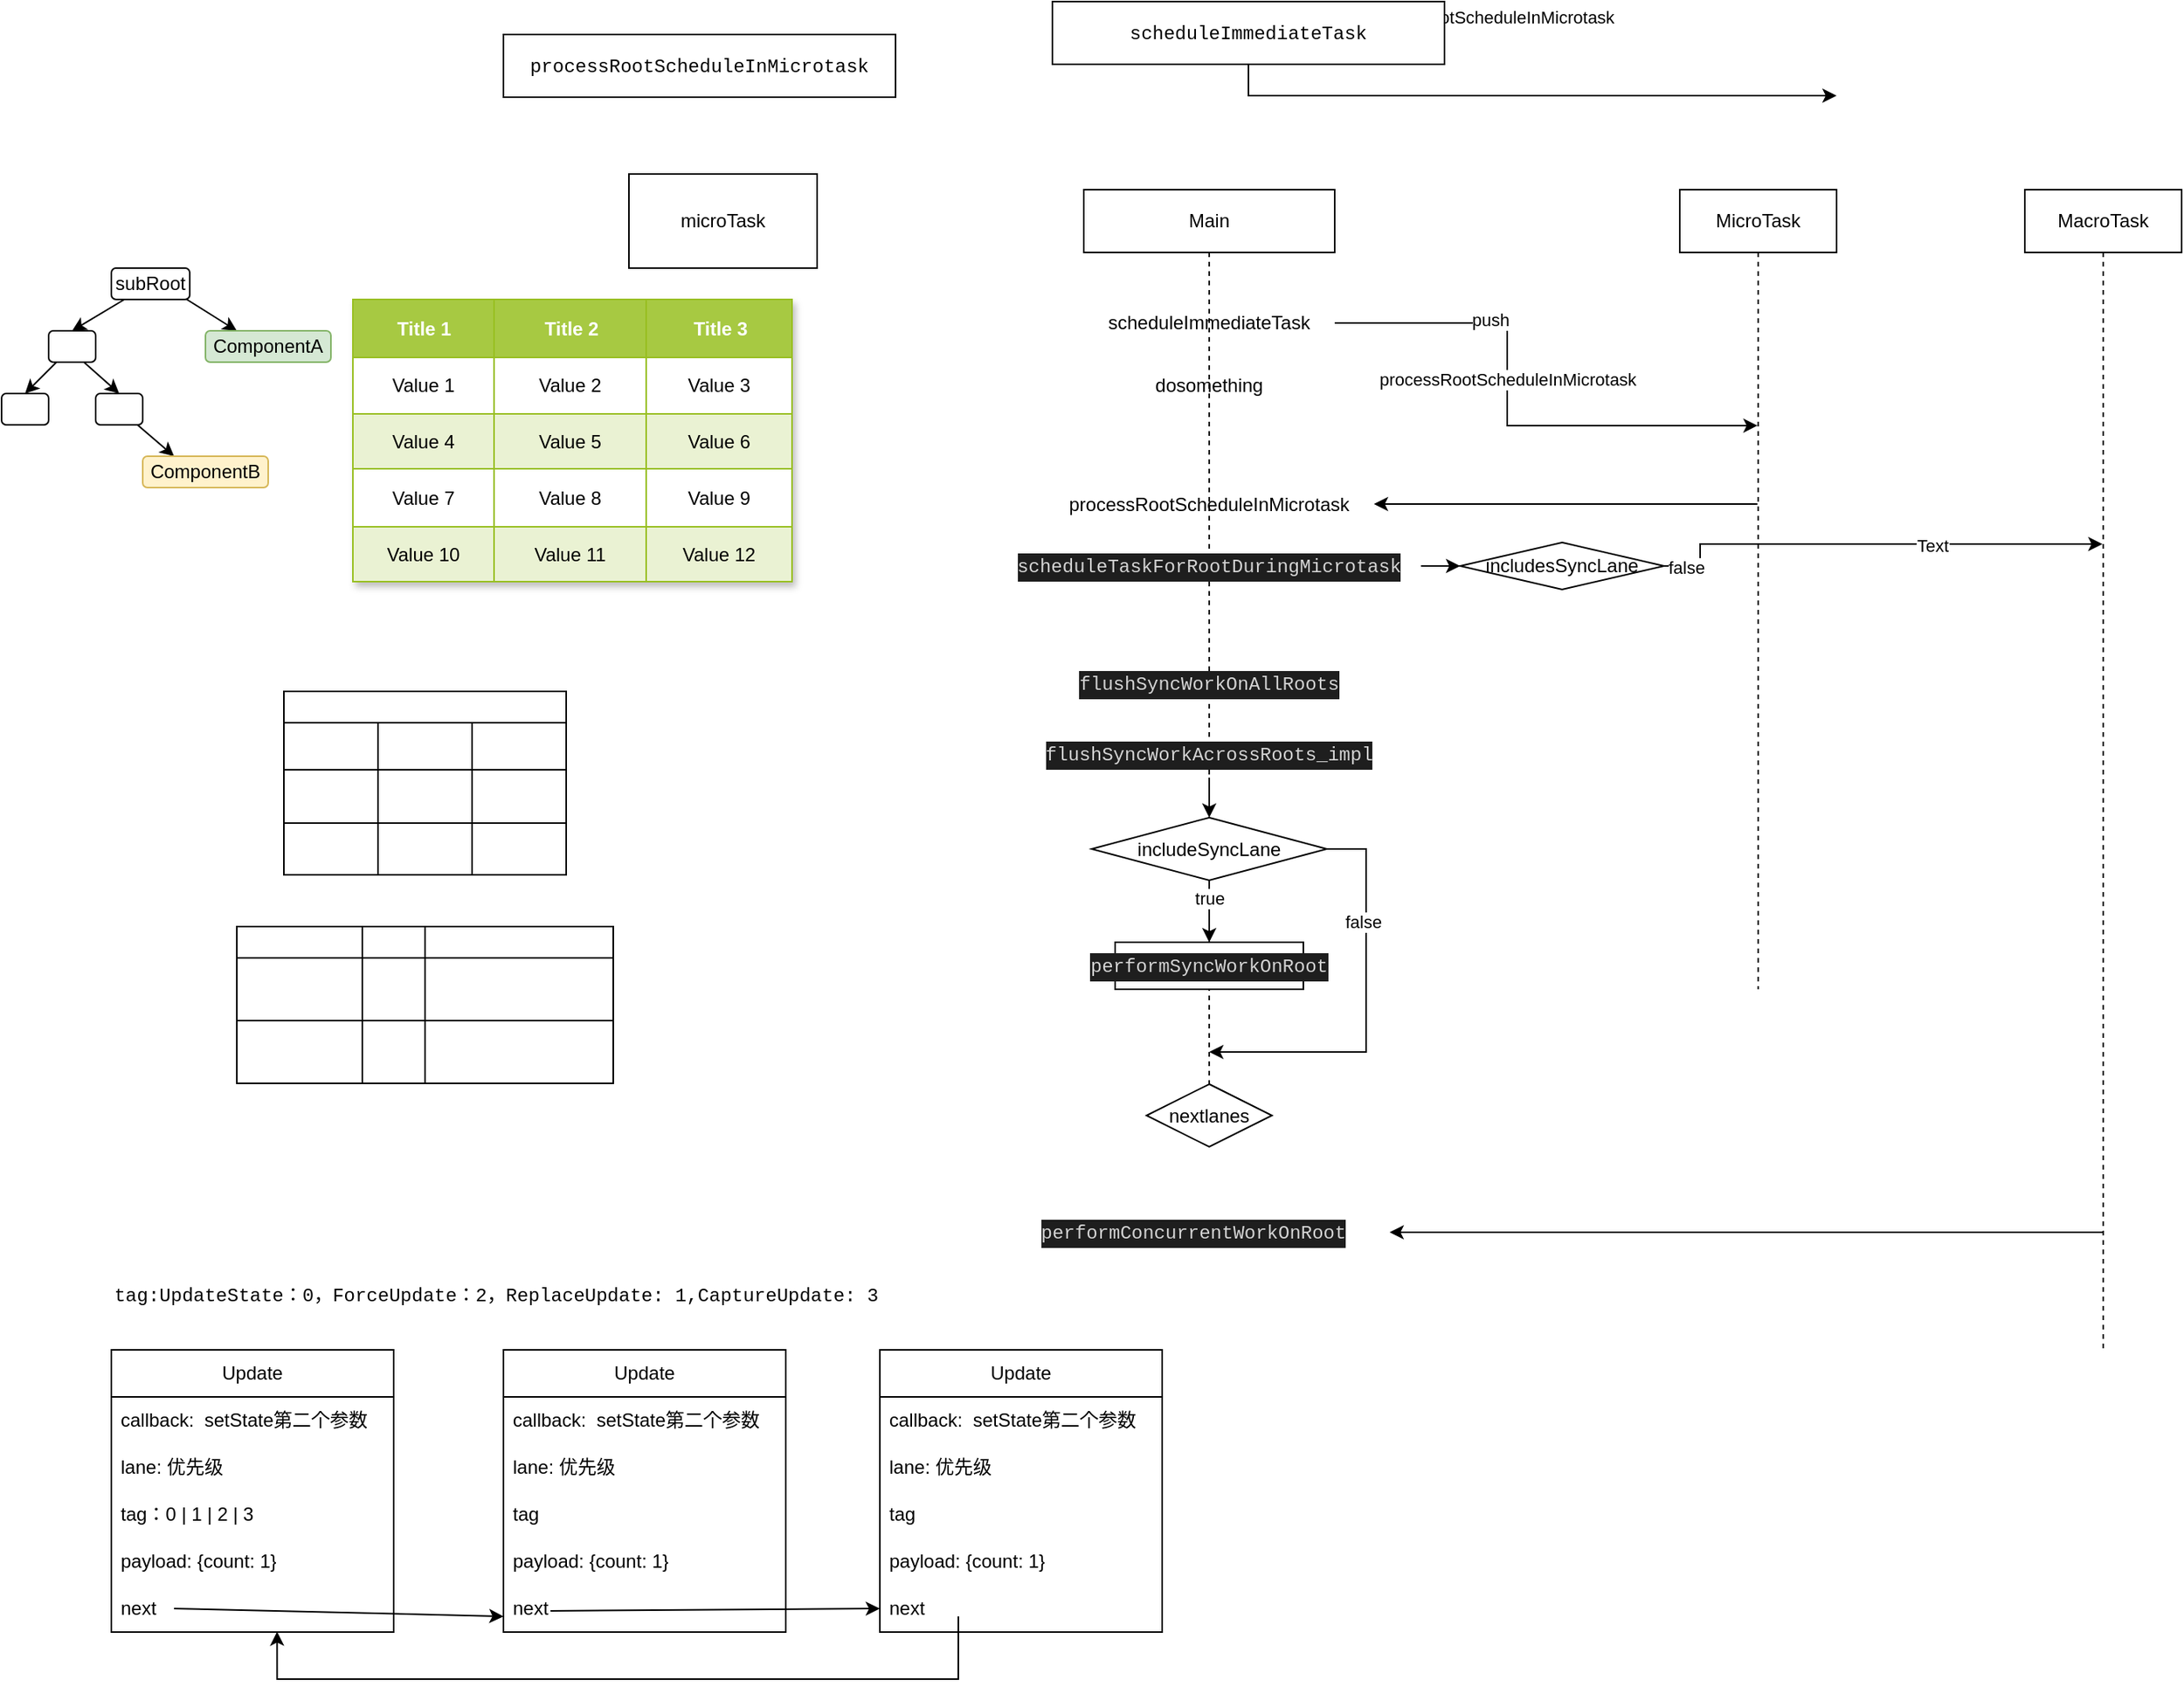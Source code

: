 <mxfile version="21.1.7" type="github">
  <diagram name="第 1 页" id="DPWCuEcmnEKJ8pt8c-eH">
    <mxGraphModel dx="1147" dy="636" grid="1" gridSize="10" guides="1" tooltips="1" connect="1" arrows="1" fold="1" page="1" pageScale="1" pageWidth="827" pageHeight="1169" math="0" shadow="0">
      <root>
        <mxCell id="0" />
        <mxCell id="1" parent="0" />
        <mxCell id="Y8cPCmYYYPs-ym0as5yR-6" style="rounded=0;orthogonalLoop=1;jettySize=auto;html=1;entryX=0.5;entryY=0;entryDx=0;entryDy=0;" parent="1" source="Y8cPCmYYYPs-ym0as5yR-1" target="Y8cPCmYYYPs-ym0as5yR-2" edge="1">
          <mxGeometry relative="1" as="geometry" />
        </mxCell>
        <mxCell id="Y8cPCmYYYPs-ym0as5yR-13" style="edgeStyle=none;rounded=0;orthogonalLoop=1;jettySize=auto;html=1;entryX=0.25;entryY=0;entryDx=0;entryDy=0;exitX=0.922;exitY=0.938;exitDx=0;exitDy=0;exitPerimeter=0;" parent="1" source="Y8cPCmYYYPs-ym0as5yR-1" target="Y8cPCmYYYPs-ym0as5yR-12" edge="1">
          <mxGeometry relative="1" as="geometry" />
        </mxCell>
        <mxCell id="Y8cPCmYYYPs-ym0as5yR-1" value="subRoot" style="rounded=1;whiteSpace=wrap;html=1;" parent="1" vertex="1">
          <mxGeometry x="260" y="290" width="50" height="20" as="geometry" />
        </mxCell>
        <mxCell id="Y8cPCmYYYPs-ym0as5yR-7" style="edgeStyle=none;rounded=0;orthogonalLoop=1;jettySize=auto;html=1;entryX=0.5;entryY=0;entryDx=0;entryDy=0;" parent="1" source="Y8cPCmYYYPs-ym0as5yR-2" target="Y8cPCmYYYPs-ym0as5yR-3" edge="1">
          <mxGeometry relative="1" as="geometry" />
        </mxCell>
        <mxCell id="Y8cPCmYYYPs-ym0as5yR-10" style="edgeStyle=none;rounded=0;orthogonalLoop=1;jettySize=auto;html=1;exitX=0.75;exitY=1;exitDx=0;exitDy=0;entryX=0.5;entryY=0;entryDx=0;entryDy=0;" parent="1" source="Y8cPCmYYYPs-ym0as5yR-2" target="Y8cPCmYYYPs-ym0as5yR-4" edge="1">
          <mxGeometry relative="1" as="geometry" />
        </mxCell>
        <mxCell id="Y8cPCmYYYPs-ym0as5yR-2" value="" style="rounded=1;whiteSpace=wrap;html=1;" parent="1" vertex="1">
          <mxGeometry x="220" y="330" width="30" height="20" as="geometry" />
        </mxCell>
        <mxCell id="Y8cPCmYYYPs-ym0as5yR-3" value="" style="rounded=1;whiteSpace=wrap;html=1;" parent="1" vertex="1">
          <mxGeometry x="190" y="370" width="30" height="20" as="geometry" />
        </mxCell>
        <mxCell id="Y8cPCmYYYPs-ym0as5yR-11" style="edgeStyle=none;rounded=0;orthogonalLoop=1;jettySize=auto;html=1;entryX=0.25;entryY=0;entryDx=0;entryDy=0;" parent="1" source="Y8cPCmYYYPs-ym0as5yR-4" target="Y8cPCmYYYPs-ym0as5yR-5" edge="1">
          <mxGeometry relative="1" as="geometry" />
        </mxCell>
        <mxCell id="Y8cPCmYYYPs-ym0as5yR-4" value="" style="rounded=1;whiteSpace=wrap;html=1;" parent="1" vertex="1">
          <mxGeometry x="250" y="370" width="30" height="20" as="geometry" />
        </mxCell>
        <mxCell id="Y8cPCmYYYPs-ym0as5yR-5" value="ComponentB" style="rounded=1;whiteSpace=wrap;html=1;fillColor=#fff2cc;strokeColor=#d6b656;" parent="1" vertex="1">
          <mxGeometry x="280" y="410" width="80" height="20" as="geometry" />
        </mxCell>
        <mxCell id="Y8cPCmYYYPs-ym0as5yR-12" value="ComponentA" style="rounded=1;whiteSpace=wrap;html=1;fillColor=#d5e8d4;strokeColor=#82b366;" parent="1" vertex="1">
          <mxGeometry x="320" y="330" width="80" height="20" as="geometry" />
        </mxCell>
        <mxCell id="ZV8GHxd2IntCmvQJXcL1-1" value="" style="shape=table;startSize=20;container=1;collapsible=0;childLayout=tableLayout;fontSize=16;" parent="1" vertex="1">
          <mxGeometry x="370" y="560" width="180" height="117" as="geometry" />
        </mxCell>
        <mxCell id="ZV8GHxd2IntCmvQJXcL1-2" value="" style="shape=tableRow;horizontal=0;startSize=0;swimlaneHead=0;swimlaneBody=0;strokeColor=inherit;top=0;left=0;bottom=0;right=0;collapsible=0;dropTarget=0;fillColor=none;points=[[0,0.5],[1,0.5]];portConstraint=eastwest;fontSize=16;" parent="ZV8GHxd2IntCmvQJXcL1-1" vertex="1">
          <mxGeometry y="20" width="180" height="30" as="geometry" />
        </mxCell>
        <mxCell id="ZV8GHxd2IntCmvQJXcL1-3" value="" style="shape=partialRectangle;html=1;whiteSpace=wrap;connectable=0;strokeColor=inherit;overflow=hidden;fillColor=none;top=0;left=0;bottom=0;right=0;pointerEvents=1;fontSize=16;" parent="ZV8GHxd2IntCmvQJXcL1-2" vertex="1">
          <mxGeometry width="60" height="30" as="geometry">
            <mxRectangle width="60" height="30" as="alternateBounds" />
          </mxGeometry>
        </mxCell>
        <mxCell id="ZV8GHxd2IntCmvQJXcL1-4" value="" style="shape=partialRectangle;html=1;whiteSpace=wrap;connectable=0;strokeColor=inherit;overflow=hidden;fillColor=none;top=0;left=0;bottom=0;right=0;pointerEvents=1;fontSize=16;" parent="ZV8GHxd2IntCmvQJXcL1-2" vertex="1">
          <mxGeometry x="60" width="60" height="30" as="geometry">
            <mxRectangle width="60" height="30" as="alternateBounds" />
          </mxGeometry>
        </mxCell>
        <mxCell id="ZV8GHxd2IntCmvQJXcL1-5" value="" style="shape=partialRectangle;html=1;whiteSpace=wrap;connectable=0;strokeColor=inherit;overflow=hidden;fillColor=none;top=0;left=0;bottom=0;right=0;pointerEvents=1;fontSize=16;" parent="ZV8GHxd2IntCmvQJXcL1-2" vertex="1">
          <mxGeometry x="120" width="60" height="30" as="geometry">
            <mxRectangle width="60" height="30" as="alternateBounds" />
          </mxGeometry>
        </mxCell>
        <mxCell id="ZV8GHxd2IntCmvQJXcL1-6" value="" style="shape=tableRow;horizontal=0;startSize=0;swimlaneHead=0;swimlaneBody=0;strokeColor=inherit;top=0;left=0;bottom=0;right=0;collapsible=0;dropTarget=0;fillColor=none;points=[[0,0.5],[1,0.5]];portConstraint=eastwest;fontSize=16;" parent="ZV8GHxd2IntCmvQJXcL1-1" vertex="1">
          <mxGeometry y="50" width="180" height="34" as="geometry" />
        </mxCell>
        <mxCell id="ZV8GHxd2IntCmvQJXcL1-7" value="" style="shape=partialRectangle;html=1;whiteSpace=wrap;connectable=0;strokeColor=inherit;overflow=hidden;fillColor=none;top=0;left=0;bottom=0;right=0;pointerEvents=1;fontSize=16;" parent="ZV8GHxd2IntCmvQJXcL1-6" vertex="1">
          <mxGeometry width="60" height="34" as="geometry">
            <mxRectangle width="60" height="34" as="alternateBounds" />
          </mxGeometry>
        </mxCell>
        <mxCell id="ZV8GHxd2IntCmvQJXcL1-8" value="" style="shape=partialRectangle;html=1;whiteSpace=wrap;connectable=0;strokeColor=inherit;overflow=hidden;fillColor=none;top=0;left=0;bottom=0;right=0;pointerEvents=1;fontSize=16;" parent="ZV8GHxd2IntCmvQJXcL1-6" vertex="1">
          <mxGeometry x="60" width="60" height="34" as="geometry">
            <mxRectangle width="60" height="34" as="alternateBounds" />
          </mxGeometry>
        </mxCell>
        <mxCell id="ZV8GHxd2IntCmvQJXcL1-9" value="" style="shape=partialRectangle;html=1;whiteSpace=wrap;connectable=0;strokeColor=inherit;overflow=hidden;fillColor=none;top=0;left=0;bottom=0;right=0;pointerEvents=1;fontSize=16;" parent="ZV8GHxd2IntCmvQJXcL1-6" vertex="1">
          <mxGeometry x="120" width="60" height="34" as="geometry">
            <mxRectangle width="60" height="34" as="alternateBounds" />
          </mxGeometry>
        </mxCell>
        <mxCell id="ZV8GHxd2IntCmvQJXcL1-10" value="" style="shape=tableRow;horizontal=0;startSize=0;swimlaneHead=0;swimlaneBody=0;strokeColor=inherit;top=0;left=0;bottom=0;right=0;collapsible=0;dropTarget=0;fillColor=none;points=[[0,0.5],[1,0.5]];portConstraint=eastwest;fontSize=16;" parent="ZV8GHxd2IntCmvQJXcL1-1" vertex="1">
          <mxGeometry y="84" width="180" height="33" as="geometry" />
        </mxCell>
        <mxCell id="ZV8GHxd2IntCmvQJXcL1-11" value="" style="shape=partialRectangle;html=1;whiteSpace=wrap;connectable=0;strokeColor=inherit;overflow=hidden;fillColor=none;top=0;left=0;bottom=0;right=0;pointerEvents=1;fontSize=16;" parent="ZV8GHxd2IntCmvQJXcL1-10" vertex="1">
          <mxGeometry width="60" height="33" as="geometry">
            <mxRectangle width="60" height="33" as="alternateBounds" />
          </mxGeometry>
        </mxCell>
        <mxCell id="ZV8GHxd2IntCmvQJXcL1-12" value="" style="shape=partialRectangle;html=1;whiteSpace=wrap;connectable=0;strokeColor=inherit;overflow=hidden;fillColor=none;top=0;left=0;bottom=0;right=0;pointerEvents=1;fontSize=16;" parent="ZV8GHxd2IntCmvQJXcL1-10" vertex="1">
          <mxGeometry x="60" width="60" height="33" as="geometry">
            <mxRectangle width="60" height="33" as="alternateBounds" />
          </mxGeometry>
        </mxCell>
        <mxCell id="ZV8GHxd2IntCmvQJXcL1-13" value="" style="shape=partialRectangle;html=1;whiteSpace=wrap;connectable=0;strokeColor=inherit;overflow=hidden;fillColor=none;top=0;left=0;bottom=0;right=0;pointerEvents=1;fontSize=16;" parent="ZV8GHxd2IntCmvQJXcL1-10" vertex="1">
          <mxGeometry x="120" width="60" height="33" as="geometry">
            <mxRectangle width="60" height="33" as="alternateBounds" />
          </mxGeometry>
        </mxCell>
        <mxCell id="ZV8GHxd2IntCmvQJXcL1-28" value="Assets" style="childLayout=tableLayout;recursiveResize=0;strokeColor=#98bf21;fillColor=#A7C942;shadow=1;" parent="1" vertex="1">
          <mxGeometry x="414" y="310" width="280" height="180" as="geometry" />
        </mxCell>
        <mxCell id="ZV8GHxd2IntCmvQJXcL1-29" style="shape=tableRow;horizontal=0;startSize=0;swimlaneHead=0;swimlaneBody=0;top=0;left=0;bottom=0;right=0;dropTarget=0;collapsible=0;recursiveResize=0;expand=0;fontStyle=0;strokeColor=inherit;fillColor=#ffffff;" parent="ZV8GHxd2IntCmvQJXcL1-28" vertex="1">
          <mxGeometry width="280" height="37" as="geometry" />
        </mxCell>
        <mxCell id="ZV8GHxd2IntCmvQJXcL1-30" value="Title 1" style="connectable=0;recursiveResize=0;strokeColor=inherit;fillColor=#A7C942;align=center;fontStyle=1;fontColor=#FFFFFF;html=1;" parent="ZV8GHxd2IntCmvQJXcL1-29" vertex="1">
          <mxGeometry width="90" height="37" as="geometry">
            <mxRectangle width="90" height="37" as="alternateBounds" />
          </mxGeometry>
        </mxCell>
        <mxCell id="ZV8GHxd2IntCmvQJXcL1-31" value="Title 2" style="connectable=0;recursiveResize=0;strokeColor=inherit;fillColor=#A7C942;align=center;fontStyle=1;fontColor=#FFFFFF;html=1;" parent="ZV8GHxd2IntCmvQJXcL1-29" vertex="1">
          <mxGeometry x="90" width="97" height="37" as="geometry">
            <mxRectangle width="97" height="37" as="alternateBounds" />
          </mxGeometry>
        </mxCell>
        <mxCell id="ZV8GHxd2IntCmvQJXcL1-32" value="Title 3" style="connectable=0;recursiveResize=0;strokeColor=inherit;fillColor=#A7C942;align=center;fontStyle=1;fontColor=#FFFFFF;html=1;" parent="ZV8GHxd2IntCmvQJXcL1-29" vertex="1">
          <mxGeometry x="187" width="93" height="37" as="geometry">
            <mxRectangle width="93" height="37" as="alternateBounds" />
          </mxGeometry>
        </mxCell>
        <mxCell id="ZV8GHxd2IntCmvQJXcL1-33" value="" style="shape=tableRow;horizontal=0;startSize=0;swimlaneHead=0;swimlaneBody=0;top=0;left=0;bottom=0;right=0;dropTarget=0;collapsible=0;recursiveResize=0;expand=0;fontStyle=0;strokeColor=inherit;fillColor=#ffffff;" parent="ZV8GHxd2IntCmvQJXcL1-28" vertex="1">
          <mxGeometry y="37" width="280" height="36" as="geometry" />
        </mxCell>
        <mxCell id="ZV8GHxd2IntCmvQJXcL1-34" value="Value 1" style="connectable=0;recursiveResize=0;strokeColor=inherit;fillColor=inherit;align=center;whiteSpace=wrap;html=1;" parent="ZV8GHxd2IntCmvQJXcL1-33" vertex="1">
          <mxGeometry width="90" height="36" as="geometry">
            <mxRectangle width="90" height="36" as="alternateBounds" />
          </mxGeometry>
        </mxCell>
        <mxCell id="ZV8GHxd2IntCmvQJXcL1-35" value="Value 2" style="connectable=0;recursiveResize=0;strokeColor=inherit;fillColor=inherit;align=center;whiteSpace=wrap;html=1;" parent="ZV8GHxd2IntCmvQJXcL1-33" vertex="1">
          <mxGeometry x="90" width="97" height="36" as="geometry">
            <mxRectangle width="97" height="36" as="alternateBounds" />
          </mxGeometry>
        </mxCell>
        <mxCell id="ZV8GHxd2IntCmvQJXcL1-36" value="Value 3" style="connectable=0;recursiveResize=0;strokeColor=inherit;fillColor=inherit;align=center;whiteSpace=wrap;html=1;" parent="ZV8GHxd2IntCmvQJXcL1-33" vertex="1">
          <mxGeometry x="187" width="93" height="36" as="geometry">
            <mxRectangle width="93" height="36" as="alternateBounds" />
          </mxGeometry>
        </mxCell>
        <mxCell id="ZV8GHxd2IntCmvQJXcL1-37" value="" style="shape=tableRow;horizontal=0;startSize=0;swimlaneHead=0;swimlaneBody=0;top=0;left=0;bottom=0;right=0;dropTarget=0;collapsible=0;recursiveResize=0;expand=0;fontStyle=1;strokeColor=inherit;fillColor=#EAF2D3;" parent="ZV8GHxd2IntCmvQJXcL1-28" vertex="1">
          <mxGeometry y="73" width="280" height="35" as="geometry" />
        </mxCell>
        <mxCell id="ZV8GHxd2IntCmvQJXcL1-38" value="Value 4" style="connectable=0;recursiveResize=0;strokeColor=inherit;fillColor=inherit;whiteSpace=wrap;html=1;" parent="ZV8GHxd2IntCmvQJXcL1-37" vertex="1">
          <mxGeometry width="90" height="35" as="geometry">
            <mxRectangle width="90" height="35" as="alternateBounds" />
          </mxGeometry>
        </mxCell>
        <mxCell id="ZV8GHxd2IntCmvQJXcL1-39" value="Value 5" style="connectable=0;recursiveResize=0;strokeColor=inherit;fillColor=inherit;whiteSpace=wrap;html=1;" parent="ZV8GHxd2IntCmvQJXcL1-37" vertex="1">
          <mxGeometry x="90" width="97" height="35" as="geometry">
            <mxRectangle width="97" height="35" as="alternateBounds" />
          </mxGeometry>
        </mxCell>
        <mxCell id="ZV8GHxd2IntCmvQJXcL1-40" value="Value 6" style="connectable=0;recursiveResize=0;strokeColor=inherit;fillColor=inherit;whiteSpace=wrap;html=1;" parent="ZV8GHxd2IntCmvQJXcL1-37" vertex="1">
          <mxGeometry x="187" width="93" height="35" as="geometry">
            <mxRectangle width="93" height="35" as="alternateBounds" />
          </mxGeometry>
        </mxCell>
        <mxCell id="ZV8GHxd2IntCmvQJXcL1-41" value="" style="shape=tableRow;horizontal=0;startSize=0;swimlaneHead=0;swimlaneBody=0;top=0;left=0;bottom=0;right=0;dropTarget=0;collapsible=0;recursiveResize=0;expand=0;fontStyle=0;strokeColor=inherit;fillColor=#ffffff;" parent="ZV8GHxd2IntCmvQJXcL1-28" vertex="1">
          <mxGeometry y="108" width="280" height="37" as="geometry" />
        </mxCell>
        <mxCell id="ZV8GHxd2IntCmvQJXcL1-42" value="Value 7" style="connectable=0;recursiveResize=0;strokeColor=inherit;fillColor=inherit;fontStyle=0;align=center;whiteSpace=wrap;html=1;" parent="ZV8GHxd2IntCmvQJXcL1-41" vertex="1">
          <mxGeometry width="90" height="37" as="geometry">
            <mxRectangle width="90" height="37" as="alternateBounds" />
          </mxGeometry>
        </mxCell>
        <mxCell id="ZV8GHxd2IntCmvQJXcL1-43" value="Value 8" style="connectable=0;recursiveResize=0;strokeColor=inherit;fillColor=inherit;fontStyle=0;align=center;whiteSpace=wrap;html=1;" parent="ZV8GHxd2IntCmvQJXcL1-41" vertex="1">
          <mxGeometry x="90" width="97" height="37" as="geometry">
            <mxRectangle width="97" height="37" as="alternateBounds" />
          </mxGeometry>
        </mxCell>
        <mxCell id="ZV8GHxd2IntCmvQJXcL1-44" value="Value 9" style="connectable=0;recursiveResize=0;strokeColor=inherit;fillColor=inherit;fontStyle=0;align=center;whiteSpace=wrap;html=1;" parent="ZV8GHxd2IntCmvQJXcL1-41" vertex="1">
          <mxGeometry x="187" width="93" height="37" as="geometry">
            <mxRectangle width="93" height="37" as="alternateBounds" />
          </mxGeometry>
        </mxCell>
        <mxCell id="ZV8GHxd2IntCmvQJXcL1-45" value="" style="shape=tableRow;horizontal=0;startSize=0;swimlaneHead=0;swimlaneBody=0;top=0;left=0;bottom=0;right=0;dropTarget=0;collapsible=0;recursiveResize=0;expand=0;fontStyle=1;strokeColor=inherit;fillColor=#EAF2D3;" parent="ZV8GHxd2IntCmvQJXcL1-28" vertex="1">
          <mxGeometry y="145" width="280" height="35" as="geometry" />
        </mxCell>
        <mxCell id="ZV8GHxd2IntCmvQJXcL1-46" value="Value 10" style="connectable=0;recursiveResize=0;strokeColor=inherit;fillColor=inherit;whiteSpace=wrap;html=1;" parent="ZV8GHxd2IntCmvQJXcL1-45" vertex="1">
          <mxGeometry width="90" height="35" as="geometry">
            <mxRectangle width="90" height="35" as="alternateBounds" />
          </mxGeometry>
        </mxCell>
        <mxCell id="ZV8GHxd2IntCmvQJXcL1-47" value="Value 11" style="connectable=0;recursiveResize=0;strokeColor=inherit;fillColor=inherit;whiteSpace=wrap;html=1;" parent="ZV8GHxd2IntCmvQJXcL1-45" vertex="1">
          <mxGeometry x="90" width="97" height="35" as="geometry">
            <mxRectangle width="97" height="35" as="alternateBounds" />
          </mxGeometry>
        </mxCell>
        <mxCell id="ZV8GHxd2IntCmvQJXcL1-48" value="Value 12" style="connectable=0;recursiveResize=0;strokeColor=inherit;fillColor=inherit;whiteSpace=wrap;html=1;" parent="ZV8GHxd2IntCmvQJXcL1-45" vertex="1">
          <mxGeometry x="187" width="93" height="35" as="geometry">
            <mxRectangle width="93" height="35" as="alternateBounds" />
          </mxGeometry>
        </mxCell>
        <mxCell id="ZV8GHxd2IntCmvQJXcL1-51" value="" style="shape=table;startSize=0;container=1;collapsible=0;childLayout=tableLayout;fontSize=16;" parent="1" vertex="1">
          <mxGeometry x="340" y="710" width="240" height="100" as="geometry" />
        </mxCell>
        <mxCell id="ZV8GHxd2IntCmvQJXcL1-52" value="" style="shape=tableRow;horizontal=0;startSize=0;swimlaneHead=0;swimlaneBody=0;strokeColor=inherit;top=0;left=0;bottom=0;right=0;collapsible=0;dropTarget=0;fillColor=none;points=[[0,0.5],[1,0.5]];portConstraint=eastwest;fontSize=16;" parent="ZV8GHxd2IntCmvQJXcL1-51" vertex="1">
          <mxGeometry width="240" height="20" as="geometry" />
        </mxCell>
        <mxCell id="ZV8GHxd2IntCmvQJXcL1-53" value="" style="shape=partialRectangle;html=1;whiteSpace=wrap;connectable=0;strokeColor=inherit;overflow=hidden;fillColor=none;top=0;left=0;bottom=0;right=0;pointerEvents=1;fontSize=16;" parent="ZV8GHxd2IntCmvQJXcL1-52" vertex="1">
          <mxGeometry width="80" height="20" as="geometry">
            <mxRectangle width="80" height="20" as="alternateBounds" />
          </mxGeometry>
        </mxCell>
        <mxCell id="ZV8GHxd2IntCmvQJXcL1-54" value="" style="shape=partialRectangle;html=1;whiteSpace=wrap;connectable=0;strokeColor=inherit;overflow=hidden;fillColor=none;top=0;left=0;bottom=0;right=0;pointerEvents=1;fontSize=16;" parent="ZV8GHxd2IntCmvQJXcL1-52" vertex="1">
          <mxGeometry x="80" width="40" height="20" as="geometry">
            <mxRectangle width="40" height="20" as="alternateBounds" />
          </mxGeometry>
        </mxCell>
        <mxCell id="ZV8GHxd2IntCmvQJXcL1-55" value="" style="shape=partialRectangle;html=1;whiteSpace=wrap;connectable=0;strokeColor=inherit;overflow=hidden;fillColor=none;top=0;left=0;bottom=0;right=0;pointerEvents=1;fontSize=16;" parent="ZV8GHxd2IntCmvQJXcL1-52" vertex="1">
          <mxGeometry x="120" width="120" height="20" as="geometry">
            <mxRectangle width="120" height="20" as="alternateBounds" />
          </mxGeometry>
        </mxCell>
        <mxCell id="ZV8GHxd2IntCmvQJXcL1-56" value="" style="shape=tableRow;horizontal=0;startSize=0;swimlaneHead=0;swimlaneBody=0;strokeColor=inherit;top=0;left=0;bottom=0;right=0;collapsible=0;dropTarget=0;fillColor=none;points=[[0,0.5],[1,0.5]];portConstraint=eastwest;fontSize=16;" parent="ZV8GHxd2IntCmvQJXcL1-51" vertex="1">
          <mxGeometry y="20" width="240" height="40" as="geometry" />
        </mxCell>
        <mxCell id="ZV8GHxd2IntCmvQJXcL1-57" value="" style="shape=partialRectangle;html=1;whiteSpace=wrap;connectable=0;strokeColor=inherit;overflow=hidden;fillColor=none;top=0;left=0;bottom=0;right=0;pointerEvents=1;fontSize=16;" parent="ZV8GHxd2IntCmvQJXcL1-56" vertex="1">
          <mxGeometry width="80" height="40" as="geometry">
            <mxRectangle width="80" height="40" as="alternateBounds" />
          </mxGeometry>
        </mxCell>
        <mxCell id="ZV8GHxd2IntCmvQJXcL1-58" value="" style="shape=partialRectangle;html=1;whiteSpace=wrap;connectable=0;strokeColor=inherit;overflow=hidden;fillColor=none;top=0;left=0;bottom=0;right=0;pointerEvents=1;fontSize=16;" parent="ZV8GHxd2IntCmvQJXcL1-56" vertex="1">
          <mxGeometry x="80" width="40" height="40" as="geometry">
            <mxRectangle width="40" height="40" as="alternateBounds" />
          </mxGeometry>
        </mxCell>
        <mxCell id="ZV8GHxd2IntCmvQJXcL1-59" value="" style="shape=partialRectangle;html=1;whiteSpace=wrap;connectable=0;strokeColor=inherit;overflow=hidden;fillColor=none;top=0;left=0;bottom=0;right=0;pointerEvents=1;fontSize=16;" parent="ZV8GHxd2IntCmvQJXcL1-56" vertex="1">
          <mxGeometry x="120" width="120" height="40" as="geometry">
            <mxRectangle width="120" height="40" as="alternateBounds" />
          </mxGeometry>
        </mxCell>
        <mxCell id="ZV8GHxd2IntCmvQJXcL1-60" value="" style="shape=tableRow;horizontal=0;startSize=0;swimlaneHead=0;swimlaneBody=0;strokeColor=inherit;top=0;left=0;bottom=0;right=0;collapsible=0;dropTarget=0;fillColor=none;points=[[0,0.5],[1,0.5]];portConstraint=eastwest;fontSize=16;" parent="ZV8GHxd2IntCmvQJXcL1-51" vertex="1">
          <mxGeometry y="60" width="240" height="40" as="geometry" />
        </mxCell>
        <mxCell id="ZV8GHxd2IntCmvQJXcL1-61" value="" style="shape=partialRectangle;html=1;whiteSpace=wrap;connectable=0;strokeColor=inherit;overflow=hidden;fillColor=none;top=0;left=0;bottom=0;right=0;pointerEvents=1;fontSize=16;" parent="ZV8GHxd2IntCmvQJXcL1-60" vertex="1">
          <mxGeometry width="80" height="40" as="geometry">
            <mxRectangle width="80" height="40" as="alternateBounds" />
          </mxGeometry>
        </mxCell>
        <mxCell id="ZV8GHxd2IntCmvQJXcL1-62" value="" style="shape=partialRectangle;html=1;whiteSpace=wrap;connectable=0;strokeColor=inherit;overflow=hidden;fillColor=none;top=0;left=0;bottom=0;right=0;pointerEvents=1;fontSize=16;" parent="ZV8GHxd2IntCmvQJXcL1-60" vertex="1">
          <mxGeometry x="80" width="40" height="40" as="geometry">
            <mxRectangle width="40" height="40" as="alternateBounds" />
          </mxGeometry>
        </mxCell>
        <mxCell id="ZV8GHxd2IntCmvQJXcL1-63" value="" style="shape=partialRectangle;html=1;whiteSpace=wrap;connectable=0;strokeColor=inherit;overflow=hidden;fillColor=none;top=0;left=0;bottom=0;right=0;pointerEvents=1;fontSize=16;" parent="ZV8GHxd2IntCmvQJXcL1-60" vertex="1">
          <mxGeometry x="120" width="120" height="40" as="geometry">
            <mxRectangle width="120" height="40" as="alternateBounds" />
          </mxGeometry>
        </mxCell>
        <mxCell id="SeTISl_wOBkrLR9eVQTR-1" value="Update" style="swimlane;fontStyle=0;childLayout=stackLayout;horizontal=1;startSize=30;horizontalStack=0;resizeParent=1;resizeParentMax=0;resizeLast=0;collapsible=1;marginBottom=0;whiteSpace=wrap;html=1;" parent="1" vertex="1">
          <mxGeometry x="260" y="980" width="180" height="180" as="geometry">
            <mxRectangle x="260" y="980" width="80" height="30" as="alternateBounds" />
          </mxGeometry>
        </mxCell>
        <mxCell id="SeTISl_wOBkrLR9eVQTR-2" value="callback:&amp;nbsp; setState第二个参数" style="text;strokeColor=none;fillColor=none;align=left;verticalAlign=middle;spacingLeft=4;spacingRight=4;overflow=hidden;points=[[0,0.5],[1,0.5]];portConstraint=eastwest;rotatable=0;whiteSpace=wrap;html=1;" parent="SeTISl_wOBkrLR9eVQTR-1" vertex="1">
          <mxGeometry y="30" width="180" height="30" as="geometry" />
        </mxCell>
        <mxCell id="SeTISl_wOBkrLR9eVQTR-3" value="lane: 优先级" style="text;strokeColor=none;fillColor=none;align=left;verticalAlign=middle;spacingLeft=4;spacingRight=4;overflow=hidden;points=[[0,0.5],[1,0.5]];portConstraint=eastwest;rotatable=0;whiteSpace=wrap;html=1;" parent="SeTISl_wOBkrLR9eVQTR-1" vertex="1">
          <mxGeometry y="60" width="180" height="30" as="geometry" />
        </mxCell>
        <mxCell id="SeTISl_wOBkrLR9eVQTR-5" value="tag：0 | 1 | 2 | 3" style="text;strokeColor=none;fillColor=none;align=left;verticalAlign=middle;spacingLeft=4;spacingRight=4;overflow=hidden;points=[[0,0.5],[1,0.5]];portConstraint=eastwest;rotatable=0;whiteSpace=wrap;html=1;" parent="SeTISl_wOBkrLR9eVQTR-1" vertex="1">
          <mxGeometry y="90" width="180" height="30" as="geometry" />
        </mxCell>
        <mxCell id="SeTISl_wOBkrLR9eVQTR-4" value="payload: {count: 1}&lt;br&gt;" style="text;strokeColor=none;fillColor=none;align=left;verticalAlign=middle;spacingLeft=4;spacingRight=4;overflow=hidden;points=[[0,0.5],[1,0.5]];portConstraint=eastwest;rotatable=0;whiteSpace=wrap;html=1;" parent="SeTISl_wOBkrLR9eVQTR-1" vertex="1">
          <mxGeometry y="120" width="180" height="30" as="geometry" />
        </mxCell>
        <mxCell id="SeTISl_wOBkrLR9eVQTR-6" value="next" style="text;strokeColor=none;fillColor=none;align=left;verticalAlign=middle;spacingLeft=4;spacingRight=4;overflow=hidden;points=[[0,0.5],[1,0.5]];portConstraint=eastwest;rotatable=0;whiteSpace=wrap;html=1;" parent="SeTISl_wOBkrLR9eVQTR-1" vertex="1">
          <mxGeometry y="150" width="180" height="30" as="geometry" />
        </mxCell>
        <mxCell id="SeTISl_wOBkrLR9eVQTR-7" value="Update" style="swimlane;fontStyle=0;childLayout=stackLayout;horizontal=1;startSize=30;horizontalStack=0;resizeParent=1;resizeParentMax=0;resizeLast=0;collapsible=1;marginBottom=0;whiteSpace=wrap;html=1;" parent="1" vertex="1">
          <mxGeometry x="510" y="980" width="180" height="180" as="geometry">
            <mxRectangle x="260" y="980" width="80" height="30" as="alternateBounds" />
          </mxGeometry>
        </mxCell>
        <mxCell id="SeTISl_wOBkrLR9eVQTR-8" value="callback:&amp;nbsp; setState第二个参数" style="text;strokeColor=none;fillColor=none;align=left;verticalAlign=middle;spacingLeft=4;spacingRight=4;overflow=hidden;points=[[0,0.5],[1,0.5]];portConstraint=eastwest;rotatable=0;whiteSpace=wrap;html=1;" parent="SeTISl_wOBkrLR9eVQTR-7" vertex="1">
          <mxGeometry y="30" width="180" height="30" as="geometry" />
        </mxCell>
        <mxCell id="SeTISl_wOBkrLR9eVQTR-9" value="lane: 优先级" style="text;strokeColor=none;fillColor=none;align=left;verticalAlign=middle;spacingLeft=4;spacingRight=4;overflow=hidden;points=[[0,0.5],[1,0.5]];portConstraint=eastwest;rotatable=0;whiteSpace=wrap;html=1;" parent="SeTISl_wOBkrLR9eVQTR-7" vertex="1">
          <mxGeometry y="60" width="180" height="30" as="geometry" />
        </mxCell>
        <mxCell id="SeTISl_wOBkrLR9eVQTR-10" value="tag" style="text;strokeColor=none;fillColor=none;align=left;verticalAlign=middle;spacingLeft=4;spacingRight=4;overflow=hidden;points=[[0,0.5],[1,0.5]];portConstraint=eastwest;rotatable=0;whiteSpace=wrap;html=1;" parent="SeTISl_wOBkrLR9eVQTR-7" vertex="1">
          <mxGeometry y="90" width="180" height="30" as="geometry" />
        </mxCell>
        <mxCell id="SeTISl_wOBkrLR9eVQTR-11" value="payload: {count: 1}&lt;br&gt;" style="text;strokeColor=none;fillColor=none;align=left;verticalAlign=middle;spacingLeft=4;spacingRight=4;overflow=hidden;points=[[0,0.5],[1,0.5]];portConstraint=eastwest;rotatable=0;whiteSpace=wrap;html=1;" parent="SeTISl_wOBkrLR9eVQTR-7" vertex="1">
          <mxGeometry y="120" width="180" height="30" as="geometry" />
        </mxCell>
        <mxCell id="SeTISl_wOBkrLR9eVQTR-20" value="" style="endArrow=classic;html=1;rounded=0;entryX=0;entryY=0.5;entryDx=0;entryDy=0;exitX=0.222;exitY=0.5;exitDx=0;exitDy=0;exitPerimeter=0;" parent="SeTISl_wOBkrLR9eVQTR-7" target="SeTISl_wOBkrLR9eVQTR-18" edge="1">
          <mxGeometry width="50" height="50" relative="1" as="geometry">
            <mxPoint x="30" y="166.5" as="sourcePoint" />
            <mxPoint x="237" y="163.5" as="targetPoint" />
          </mxGeometry>
        </mxCell>
        <mxCell id="SeTISl_wOBkrLR9eVQTR-12" value="next" style="text;strokeColor=none;fillColor=none;align=left;verticalAlign=middle;spacingLeft=4;spacingRight=4;overflow=hidden;points=[[0,0.5],[1,0.5]];portConstraint=eastwest;rotatable=0;whiteSpace=wrap;html=1;" parent="SeTISl_wOBkrLR9eVQTR-7" vertex="1">
          <mxGeometry y="150" width="180" height="30" as="geometry" />
        </mxCell>
        <mxCell id="SeTISl_wOBkrLR9eVQTR-13" value="Update" style="swimlane;fontStyle=0;childLayout=stackLayout;horizontal=1;startSize=30;horizontalStack=0;resizeParent=1;resizeParentMax=0;resizeLast=0;collapsible=1;marginBottom=0;whiteSpace=wrap;html=1;" parent="1" vertex="1">
          <mxGeometry x="750" y="980" width="180" height="180" as="geometry">
            <mxRectangle x="260" y="980" width="80" height="30" as="alternateBounds" />
          </mxGeometry>
        </mxCell>
        <mxCell id="SeTISl_wOBkrLR9eVQTR-14" value="callback:&amp;nbsp; setState第二个参数" style="text;strokeColor=none;fillColor=none;align=left;verticalAlign=middle;spacingLeft=4;spacingRight=4;overflow=hidden;points=[[0,0.5],[1,0.5]];portConstraint=eastwest;rotatable=0;whiteSpace=wrap;html=1;" parent="SeTISl_wOBkrLR9eVQTR-13" vertex="1">
          <mxGeometry y="30" width="180" height="30" as="geometry" />
        </mxCell>
        <mxCell id="SeTISl_wOBkrLR9eVQTR-15" value="lane: 优先级" style="text;strokeColor=none;fillColor=none;align=left;verticalAlign=middle;spacingLeft=4;spacingRight=4;overflow=hidden;points=[[0,0.5],[1,0.5]];portConstraint=eastwest;rotatable=0;whiteSpace=wrap;html=1;" parent="SeTISl_wOBkrLR9eVQTR-13" vertex="1">
          <mxGeometry y="60" width="180" height="30" as="geometry" />
        </mxCell>
        <mxCell id="SeTISl_wOBkrLR9eVQTR-16" value="tag" style="text;strokeColor=none;fillColor=none;align=left;verticalAlign=middle;spacingLeft=4;spacingRight=4;overflow=hidden;points=[[0,0.5],[1,0.5]];portConstraint=eastwest;rotatable=0;whiteSpace=wrap;html=1;" parent="SeTISl_wOBkrLR9eVQTR-13" vertex="1">
          <mxGeometry y="90" width="180" height="30" as="geometry" />
        </mxCell>
        <mxCell id="SeTISl_wOBkrLR9eVQTR-17" value="payload: {count: 1}&lt;br&gt;" style="text;strokeColor=none;fillColor=none;align=left;verticalAlign=middle;spacingLeft=4;spacingRight=4;overflow=hidden;points=[[0,0.5],[1,0.5]];portConstraint=eastwest;rotatable=0;whiteSpace=wrap;html=1;" parent="SeTISl_wOBkrLR9eVQTR-13" vertex="1">
          <mxGeometry y="120" width="180" height="30" as="geometry" />
        </mxCell>
        <mxCell id="SeTISl_wOBkrLR9eVQTR-18" value="next" style="text;strokeColor=none;fillColor=none;align=left;verticalAlign=middle;spacingLeft=4;spacingRight=4;overflow=hidden;points=[[0,0.5],[1,0.5]];portConstraint=eastwest;rotatable=0;whiteSpace=wrap;html=1;" parent="SeTISl_wOBkrLR9eVQTR-13" vertex="1">
          <mxGeometry y="150" width="180" height="30" as="geometry" />
        </mxCell>
        <mxCell id="SeTISl_wOBkrLR9eVQTR-19" value="" style="endArrow=classic;html=1;rounded=0;entryX=0;entryY=0.667;entryDx=0;entryDy=0;entryPerimeter=0;exitX=0.222;exitY=0.5;exitDx=0;exitDy=0;exitPerimeter=0;" parent="1" source="SeTISl_wOBkrLR9eVQTR-6" target="SeTISl_wOBkrLR9eVQTR-12" edge="1">
          <mxGeometry width="50" height="50" relative="1" as="geometry">
            <mxPoint x="520" y="1130" as="sourcePoint" />
            <mxPoint x="570" y="1080" as="targetPoint" />
          </mxGeometry>
        </mxCell>
        <mxCell id="SeTISl_wOBkrLR9eVQTR-21" value="" style="endArrow=classic;html=1;rounded=0;exitX=0.278;exitY=0.667;exitDx=0;exitDy=0;exitPerimeter=0;edgeStyle=orthogonalEdgeStyle;entryX=0.587;entryY=0.99;entryDx=0;entryDy=0;entryPerimeter=0;" parent="1" source="SeTISl_wOBkrLR9eVQTR-18" target="SeTISl_wOBkrLR9eVQTR-6" edge="1">
          <mxGeometry width="50" height="50" relative="1" as="geometry">
            <mxPoint x="620" y="1190" as="sourcePoint" />
            <mxPoint x="430" y="1321" as="targetPoint" />
            <Array as="points">
              <mxPoint x="800" y="1190" />
              <mxPoint x="366" y="1190" />
            </Array>
          </mxGeometry>
        </mxCell>
        <mxCell id="SeTISl_wOBkrLR9eVQTR-22" value="&lt;div style=&quot;font-family: Menlo, Monaco, &amp;quot;Courier New&amp;quot;, monospace; line-height: 18px;&quot;&gt;&lt;font style=&quot;&quot; color=&quot;#030303&quot;&gt;tag:UpdateState：0，ForceUpdate：2，ReplaceUpdate: 1,CaptureUpdate: 3&lt;/font&gt;&lt;/div&gt;" style="text;html=1;align=center;verticalAlign=middle;resizable=0;points=[];autosize=1;strokeColor=none;fillColor=none;" parent="1" vertex="1">
          <mxGeometry x="250" y="930" width="510" height="30" as="geometry" />
        </mxCell>
        <mxCell id="uP-4CfR8yQ4A3LWBCcVM-1" value="&lt;div style=&quot;font-family: Menlo, Monaco, &amp;quot;Courier New&amp;quot;, monospace; line-height: 18px;&quot;&gt;&lt;span style=&quot;background-color: rgb(255, 255, 255);&quot;&gt;processRootScheduleInMicrotask&lt;/span&gt;&lt;/div&gt;" style="rounded=0;whiteSpace=wrap;html=1;" parent="1" vertex="1">
          <mxGeometry x="510" y="141" width="250" height="40" as="geometry" />
        </mxCell>
        <mxCell id="5zBfmmvLfx9yGS6WJgGQ-2" value="microTask" style="rounded=0;whiteSpace=wrap;html=1;" vertex="1" parent="1">
          <mxGeometry x="590" y="230" width="120" height="60" as="geometry" />
        </mxCell>
        <mxCell id="5zBfmmvLfx9yGS6WJgGQ-6" style="edgeStyle=orthogonalEdgeStyle;rounded=0;orthogonalLoop=1;jettySize=auto;html=1;" edge="1" parent="1" source="5zBfmmvLfx9yGS6WJgGQ-3">
          <mxGeometry relative="1" as="geometry">
            <mxPoint x="1360" y="180" as="targetPoint" />
            <Array as="points">
              <mxPoint x="985" y="180" />
              <mxPoint x="1310" y="180" />
            </Array>
          </mxGeometry>
        </mxCell>
        <mxCell id="5zBfmmvLfx9yGS6WJgGQ-9" value="processRootScheduleInMicrotask" style="edgeLabel;html=1;align=center;verticalAlign=middle;resizable=0;points=[];" vertex="1" connectable="0" parent="5zBfmmvLfx9yGS6WJgGQ-6">
          <mxGeometry x="-0.064" y="3" relative="1" as="geometry">
            <mxPoint x="-14" y="-47" as="offset" />
          </mxGeometry>
        </mxCell>
        <mxCell id="5zBfmmvLfx9yGS6WJgGQ-3" value="&lt;div style=&quot;font-family: Menlo, Monaco, &amp;quot;Courier New&amp;quot;, monospace; line-height: 18px;&quot;&gt;&lt;div style=&quot;line-height: 18px;&quot;&gt;&lt;font style=&quot;&quot; color=&quot;#030303&quot;&gt;scheduleImmediateTask&lt;/font&gt;&lt;/div&gt;&lt;/div&gt;" style="rounded=0;whiteSpace=wrap;html=1;" vertex="1" parent="1">
          <mxGeometry x="860" y="120" width="250" height="40" as="geometry" />
        </mxCell>
        <mxCell id="5zBfmmvLfx9yGS6WJgGQ-8" value="MicroTask" style="shape=umlLifeline;perimeter=lifelinePerimeter;whiteSpace=wrap;html=1;container=1;dropTarget=0;collapsible=0;recursiveResize=0;outlineConnect=0;portConstraint=eastwest;newEdgeStyle={&quot;edgeStyle&quot;:&quot;elbowEdgeStyle&quot;,&quot;elbow&quot;:&quot;vertical&quot;,&quot;curved&quot;:0,&quot;rounded&quot;:0};" vertex="1" parent="1">
          <mxGeometry x="1260" y="240" width="100" height="510" as="geometry" />
        </mxCell>
        <mxCell id="5zBfmmvLfx9yGS6WJgGQ-10" value="MacroTask" style="shape=umlLifeline;perimeter=lifelinePerimeter;whiteSpace=wrap;html=1;container=1;dropTarget=0;collapsible=0;recursiveResize=0;outlineConnect=0;portConstraint=eastwest;newEdgeStyle={&quot;edgeStyle&quot;:&quot;elbowEdgeStyle&quot;,&quot;elbow&quot;:&quot;vertical&quot;,&quot;curved&quot;:0,&quot;rounded&quot;:0};" vertex="1" parent="1">
          <mxGeometry x="1480" y="240" width="100" height="740" as="geometry" />
        </mxCell>
        <mxCell id="5zBfmmvLfx9yGS6WJgGQ-11" value="Main" style="shape=umlLifeline;perimeter=lifelinePerimeter;whiteSpace=wrap;html=1;container=1;dropTarget=0;collapsible=0;recursiveResize=0;outlineConnect=0;portConstraint=eastwest;newEdgeStyle={&quot;edgeStyle&quot;:&quot;elbowEdgeStyle&quot;,&quot;elbow&quot;:&quot;vertical&quot;,&quot;curved&quot;:0,&quot;rounded&quot;:0};" vertex="1" parent="1">
          <mxGeometry x="880" y="240" width="160" height="570.5" as="geometry" />
        </mxCell>
        <mxCell id="5zBfmmvLfx9yGS6WJgGQ-30" value="" style="edgeStyle=orthogonalEdgeStyle;rounded=0;orthogonalLoop=1;jettySize=auto;html=1;" edge="1" parent="5zBfmmvLfx9yGS6WJgGQ-11" source="5zBfmmvLfx9yGS6WJgGQ-27" target="5zBfmmvLfx9yGS6WJgGQ-29">
          <mxGeometry relative="1" as="geometry" />
        </mxCell>
        <mxCell id="5zBfmmvLfx9yGS6WJgGQ-33" value="true" style="edgeLabel;html=1;align=center;verticalAlign=middle;resizable=0;points=[];" vertex="1" connectable="0" parent="5zBfmmvLfx9yGS6WJgGQ-30">
          <mxGeometry x="-0.433" relative="1" as="geometry">
            <mxPoint as="offset" />
          </mxGeometry>
        </mxCell>
        <mxCell id="5zBfmmvLfx9yGS6WJgGQ-27" value="includeSyncLane" style="rhombus;whiteSpace=wrap;html=1;" vertex="1" parent="5zBfmmvLfx9yGS6WJgGQ-11">
          <mxGeometry x="5" y="400.5" width="150" height="40" as="geometry" />
        </mxCell>
        <mxCell id="5zBfmmvLfx9yGS6WJgGQ-29" value="&lt;div style=&quot;color: rgb(212, 212, 212); background-color: rgb(30, 30, 30); font-family: Menlo, Monaco, &amp;quot;Courier New&amp;quot;, monospace; line-height: 18px;&quot;&gt;performSyncWorkOnRoot&lt;/div&gt;" style="whiteSpace=wrap;html=1;" vertex="1" parent="5zBfmmvLfx9yGS6WJgGQ-11">
          <mxGeometry x="20" y="480" width="120" height="30" as="geometry" />
        </mxCell>
        <mxCell id="5zBfmmvLfx9yGS6WJgGQ-32" style="edgeStyle=orthogonalEdgeStyle;rounded=0;orthogonalLoop=1;jettySize=auto;html=1;" edge="1" parent="5zBfmmvLfx9yGS6WJgGQ-11" source="5zBfmmvLfx9yGS6WJgGQ-27" target="5zBfmmvLfx9yGS6WJgGQ-11">
          <mxGeometry relative="1" as="geometry">
            <mxPoint x="185" y="421" as="targetPoint" />
            <Array as="points">
              <mxPoint x="180" y="421" />
              <mxPoint x="180" y="550" />
            </Array>
          </mxGeometry>
        </mxCell>
        <mxCell id="5zBfmmvLfx9yGS6WJgGQ-34" value="false" style="edgeLabel;html=1;align=center;verticalAlign=middle;resizable=0;points=[];" vertex="1" connectable="0" parent="5zBfmmvLfx9yGS6WJgGQ-32">
          <mxGeometry x="-0.441" y="-2" relative="1" as="geometry">
            <mxPoint as="offset" />
          </mxGeometry>
        </mxCell>
        <mxCell id="5zBfmmvLfx9yGS6WJgGQ-14" style="edgeStyle=orthogonalEdgeStyle;rounded=0;orthogonalLoop=1;jettySize=auto;html=1;entryX=0.496;entryY=0.295;entryDx=0;entryDy=0;entryPerimeter=0;" edge="1" parent="1" source="5zBfmmvLfx9yGS6WJgGQ-13" target="5zBfmmvLfx9yGS6WJgGQ-8">
          <mxGeometry relative="1" as="geometry" />
        </mxCell>
        <mxCell id="5zBfmmvLfx9yGS6WJgGQ-17" value="push" style="edgeLabel;html=1;align=center;verticalAlign=middle;resizable=0;points=[];" vertex="1" connectable="0" parent="5zBfmmvLfx9yGS6WJgGQ-14">
          <mxGeometry x="-0.408" y="2" relative="1" as="geometry">
            <mxPoint as="offset" />
          </mxGeometry>
        </mxCell>
        <mxCell id="5zBfmmvLfx9yGS6WJgGQ-18" value="processRootScheduleInMicrotask" style="edgeLabel;html=1;align=center;verticalAlign=middle;resizable=0;points=[];" vertex="1" connectable="0" parent="5zBfmmvLfx9yGS6WJgGQ-14">
          <mxGeometry x="-0.257" relative="1" as="geometry">
            <mxPoint y="21" as="offset" />
          </mxGeometry>
        </mxCell>
        <mxCell id="5zBfmmvLfx9yGS6WJgGQ-13" value="scheduleImmediateTask" style="text;html=1;strokeColor=none;fillColor=none;align=center;verticalAlign=middle;whiteSpace=wrap;rounded=0;" vertex="1" parent="1">
          <mxGeometry x="880" y="310" width="160" height="30" as="geometry" />
        </mxCell>
        <mxCell id="5zBfmmvLfx9yGS6WJgGQ-15" value="dosomething" style="text;html=1;strokeColor=none;fillColor=none;align=center;verticalAlign=middle;whiteSpace=wrap;rounded=0;" vertex="1" parent="1">
          <mxGeometry x="930" y="350" width="60" height="30" as="geometry" />
        </mxCell>
        <mxCell id="5zBfmmvLfx9yGS6WJgGQ-24" style="edgeStyle=orthogonalEdgeStyle;rounded=0;orthogonalLoop=1;jettySize=auto;html=1;" edge="1" parent="1" source="5zBfmmvLfx9yGS6WJgGQ-41" target="5zBfmmvLfx9yGS6WJgGQ-10">
          <mxGeometry relative="1" as="geometry">
            <Array as="points">
              <mxPoint x="1273" y="480" />
              <mxPoint x="1273" y="466" />
            </Array>
          </mxGeometry>
        </mxCell>
        <mxCell id="5zBfmmvLfx9yGS6WJgGQ-25" value="Text" style="edgeLabel;html=1;align=center;verticalAlign=middle;resizable=0;points=[];" vertex="1" connectable="0" parent="5zBfmmvLfx9yGS6WJgGQ-24">
          <mxGeometry x="0.262" y="-1" relative="1" as="geometry">
            <mxPoint as="offset" />
          </mxGeometry>
        </mxCell>
        <mxCell id="5zBfmmvLfx9yGS6WJgGQ-44" value="false" style="edgeLabel;html=1;align=center;verticalAlign=middle;resizable=0;points=[];" vertex="1" connectable="0" parent="5zBfmmvLfx9yGS6WJgGQ-24">
          <mxGeometry x="-0.906" y="-1" relative="1" as="geometry">
            <mxPoint as="offset" />
          </mxGeometry>
        </mxCell>
        <mxCell id="5zBfmmvLfx9yGS6WJgGQ-20" value="processRootScheduleInMicrotask" style="text;html=1;strokeColor=none;fillColor=none;align=center;verticalAlign=middle;whiteSpace=wrap;rounded=0;" vertex="1" parent="1">
          <mxGeometry x="855" y="421" width="210" height="39" as="geometry" />
        </mxCell>
        <mxCell id="5zBfmmvLfx9yGS6WJgGQ-21" value="" style="endArrow=classic;html=1;rounded=0;entryX=1;entryY=0.5;entryDx=0;entryDy=0;" edge="1" parent="1" source="5zBfmmvLfx9yGS6WJgGQ-8" target="5zBfmmvLfx9yGS6WJgGQ-20">
          <mxGeometry width="50" height="50" relative="1" as="geometry">
            <mxPoint x="1230" y="420" as="sourcePoint" />
            <mxPoint x="1200" y="330" as="targetPoint" />
          </mxGeometry>
        </mxCell>
        <mxCell id="5zBfmmvLfx9yGS6WJgGQ-22" value="&lt;div style=&quot;color: rgb(212, 212, 212); background-color: rgb(30, 30, 30); font-family: Menlo, Monaco, &amp;quot;Courier New&amp;quot;, monospace; line-height: 18px;&quot;&gt;flushSyncWorkOnAllRoots&lt;/div&gt;" style="text;html=1;strokeColor=none;fillColor=none;align=center;verticalAlign=middle;whiteSpace=wrap;rounded=0;" vertex="1" parent="1">
          <mxGeometry x="930" y="540" width="60" height="30" as="geometry" />
        </mxCell>
        <mxCell id="5zBfmmvLfx9yGS6WJgGQ-28" value="" style="edgeStyle=orthogonalEdgeStyle;rounded=0;orthogonalLoop=1;jettySize=auto;html=1;" edge="1" parent="1" source="5zBfmmvLfx9yGS6WJgGQ-23" target="5zBfmmvLfx9yGS6WJgGQ-27">
          <mxGeometry relative="1" as="geometry" />
        </mxCell>
        <mxCell id="5zBfmmvLfx9yGS6WJgGQ-23" value="&lt;div style=&quot;color: rgb(212, 212, 212); background-color: rgb(30, 30, 30); font-family: Menlo, Monaco, &amp;quot;Courier New&amp;quot;, monospace; line-height: 18px;&quot;&gt;flushSyncWorkAcrossRoots_impl&lt;/div&gt;" style="text;html=1;strokeColor=none;fillColor=none;align=center;verticalAlign=middle;whiteSpace=wrap;rounded=0;" vertex="1" parent="1">
          <mxGeometry x="930" y="585" width="60" height="30" as="geometry" />
        </mxCell>
        <mxCell id="5zBfmmvLfx9yGS6WJgGQ-26" value="&lt;div style=&quot;color: rgb(212, 212, 212); background-color: rgb(30, 30, 30); font-family: Menlo, Monaco, &amp;quot;Courier New&amp;quot;, monospace; line-height: 18px;&quot;&gt;scheduleTaskForRootDuringMicrotask&lt;/div&gt;" style="text;html=1;strokeColor=none;fillColor=none;align=center;verticalAlign=middle;whiteSpace=wrap;rounded=0;" vertex="1" parent="1">
          <mxGeometry x="825" y="465" width="270" height="30" as="geometry" />
        </mxCell>
        <mxCell id="5zBfmmvLfx9yGS6WJgGQ-35" value="&lt;div style=&quot;color: rgb(212, 212, 212); background-color: rgb(30, 30, 30); font-family: Menlo, Monaco, &amp;quot;Courier New&amp;quot;, monospace; line-height: 18px;&quot;&gt;performConcurrentWorkOnRoot&lt;/div&gt;" style="text;html=1;strokeColor=none;fillColor=none;align=center;verticalAlign=middle;whiteSpace=wrap;rounded=0;" vertex="1" parent="1">
          <mxGeometry x="825" y="890" width="250" height="30" as="geometry" />
        </mxCell>
        <mxCell id="5zBfmmvLfx9yGS6WJgGQ-38" value="" style="endArrow=classic;html=1;rounded=0;entryX=1;entryY=0.5;entryDx=0;entryDy=0;" edge="1" parent="1" source="5zBfmmvLfx9yGS6WJgGQ-10" target="5zBfmmvLfx9yGS6WJgGQ-35">
          <mxGeometry width="50" height="50" relative="1" as="geometry">
            <mxPoint x="1270" y="860" as="sourcePoint" />
            <mxPoint x="1320" y="810" as="targetPoint" />
          </mxGeometry>
        </mxCell>
        <mxCell id="5zBfmmvLfx9yGS6WJgGQ-40" value="nextlanes" style="rhombus;whiteSpace=wrap;html=1;" vertex="1" parent="1">
          <mxGeometry x="920" y="810.5" width="80" height="40" as="geometry" />
        </mxCell>
        <mxCell id="5zBfmmvLfx9yGS6WJgGQ-42" value="" style="edgeStyle=orthogonalEdgeStyle;rounded=0;orthogonalLoop=1;jettySize=auto;html=1;" edge="1" parent="1" source="5zBfmmvLfx9yGS6WJgGQ-26" target="5zBfmmvLfx9yGS6WJgGQ-41">
          <mxGeometry relative="1" as="geometry">
            <mxPoint x="1095" y="480" as="sourcePoint" />
            <mxPoint x="1530" y="466" as="targetPoint" />
            <Array as="points" />
          </mxGeometry>
        </mxCell>
        <mxCell id="5zBfmmvLfx9yGS6WJgGQ-41" value="includesSyncLane" style="rhombus;whiteSpace=wrap;html=1;" vertex="1" parent="1">
          <mxGeometry x="1120" y="465" width="130" height="30" as="geometry" />
        </mxCell>
      </root>
    </mxGraphModel>
  </diagram>
</mxfile>

